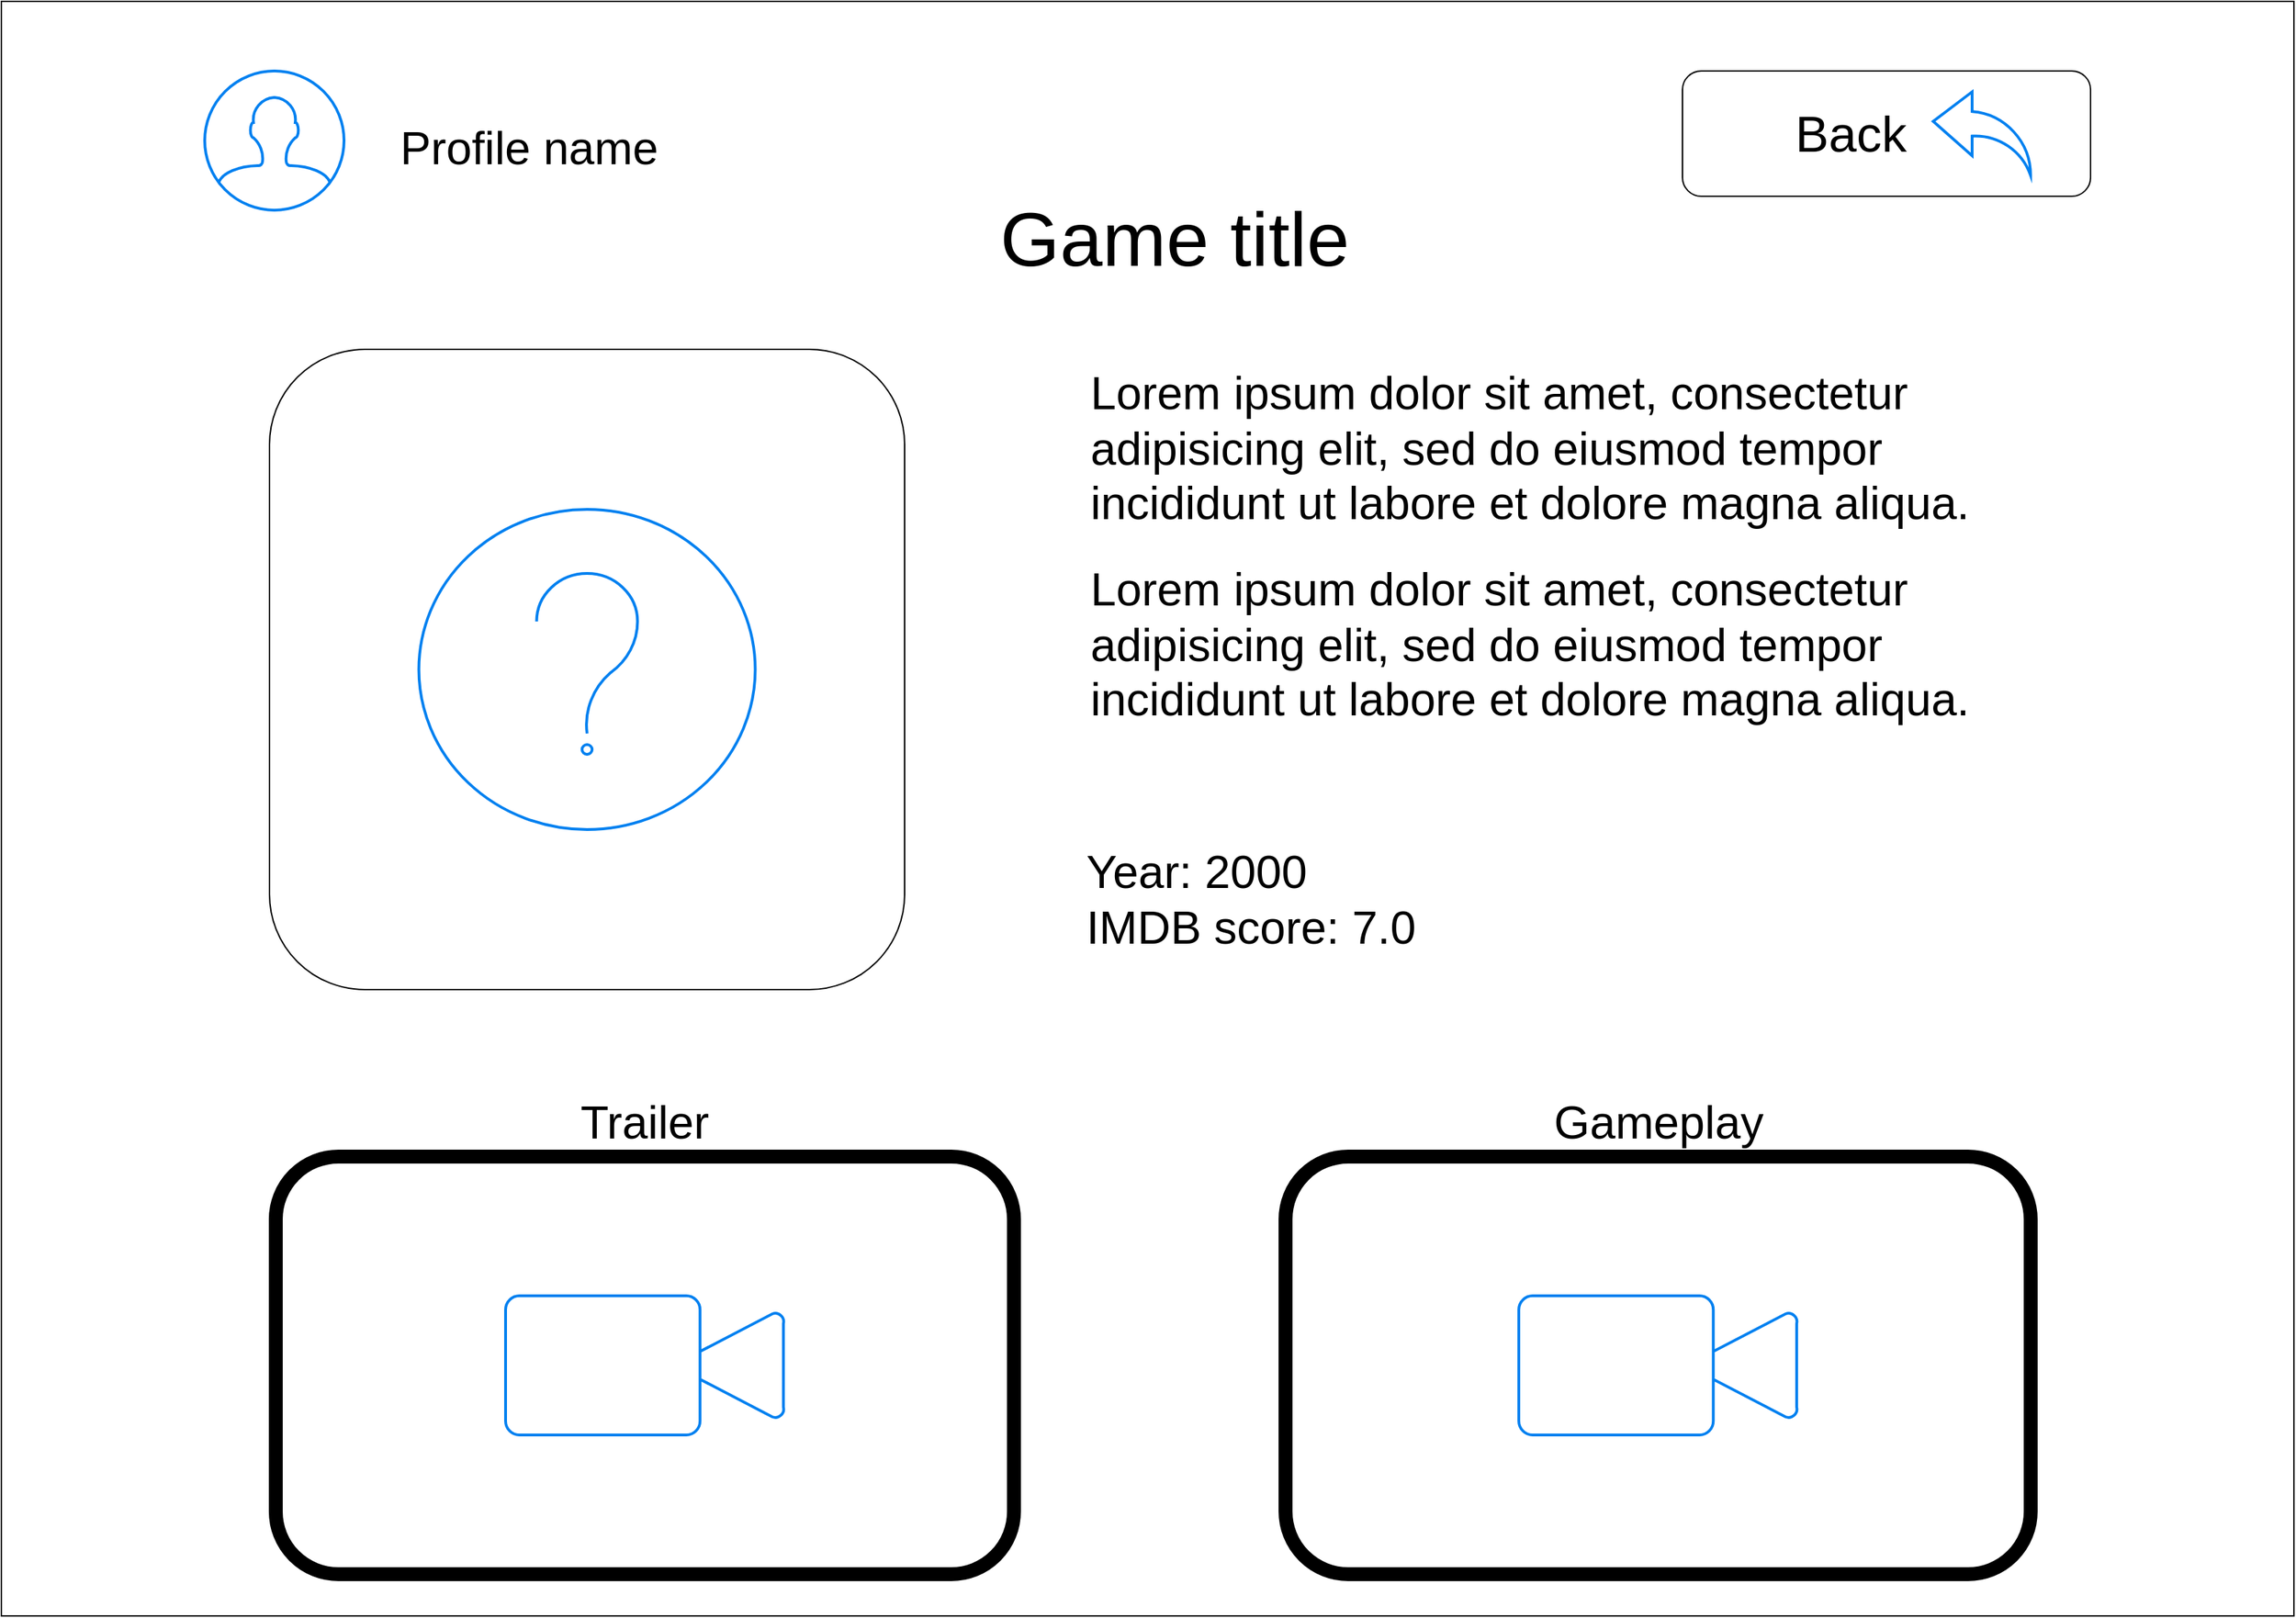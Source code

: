 <mxfile>
    <diagram id="aK2xaaVZTM_bUIb-IGDT" name="Page-1">
        <mxGraphModel dx="793" dy="1417" grid="1" gridSize="10" guides="1" tooltips="1" connect="1" arrows="1" fold="1" page="1" pageScale="1" pageWidth="1654" pageHeight="1169" math="0" shadow="0">
            <root>
                <mxCell id="0"/>
                <mxCell id="1" parent="0"/>
                <mxCell id="7" value="" style="rounded=0;whiteSpace=wrap;html=1;" vertex="1" parent="1">
                    <mxGeometry x="1658" width="1646" height="1160" as="geometry"/>
                </mxCell>
                <mxCell id="13" value="Back" style="rounded=1;whiteSpace=wrap;html=1;fontSize=36;align=center;spacingRight=51;" vertex="1" parent="1">
                    <mxGeometry x="2865" y="50" width="293" height="90" as="geometry"/>
                </mxCell>
                <mxCell id="14" value="Game title" style="text;html=1;strokeColor=none;fillColor=none;align=center;verticalAlign=middle;whiteSpace=wrap;rounded=0;fontSize=55;" vertex="1" parent="1">
                    <mxGeometry x="2208.5" y="90" width="583" height="160" as="geometry"/>
                </mxCell>
                <mxCell id="15" value="" style="html=1;verticalLabelPosition=bottom;align=center;labelBackgroundColor=#ffffff;verticalAlign=top;strokeWidth=2;strokeColor=#0080F0;shadow=0;dashed=0;shape=mxgraph.ios7.icons.user;" vertex="1" parent="1">
                    <mxGeometry x="1804" y="50" width="100" height="100" as="geometry"/>
                </mxCell>
                <mxCell id="16" value="Profile name" style="text;html=1;strokeColor=none;fillColor=none;align=center;verticalAlign=middle;whiteSpace=wrap;rounded=0;fontSize=33;" vertex="1" parent="1">
                    <mxGeometry x="1912" y="90" width="250" height="30" as="geometry"/>
                </mxCell>
                <mxCell id="17" value="" style="html=1;verticalLabelPosition=bottom;align=center;labelBackgroundColor=#ffffff;verticalAlign=top;strokeWidth=2;strokeColor=#0080F0;shadow=0;dashed=0;shape=mxgraph.ios7.icons.back;fontSize=55;" vertex="1" parent="1">
                    <mxGeometry x="3045" y="65" width="70" height="60" as="geometry"/>
                </mxCell>
                <mxCell id="19" value="" style="rounded=1;whiteSpace=wrap;html=1;" vertex="1" parent="1">
                    <mxGeometry x="1850.5" y="250" width="456" height="460" as="geometry"/>
                </mxCell>
                <mxCell id="20" value="&lt;h1 style=&quot;font-size: 33px&quot;&gt;&lt;span style=&quot;font-weight: normal&quot;&gt;Lorem ipsum dolor sit amet, consectetur adipisicing elit, sed do eiusmod tempor incididunt ut labore et dolore magna aliqua.&lt;/span&gt;&lt;br&gt;&lt;/h1&gt;&lt;div&gt;&lt;h1 style=&quot;font-size: 33px&quot;&gt;&lt;span style=&quot;font-weight: normal&quot;&gt;Lorem ipsum dolor sit amet, consectetur adipisicing elit, sed do eiusmod tempor incididunt ut labore et dolore magna aliqua.&lt;/span&gt;&lt;/h1&gt;&lt;/div&gt;" style="text;html=1;strokeColor=none;fillColor=none;spacing=5;spacingTop=-20;whiteSpace=wrap;overflow=hidden;rounded=0;strokeWidth=10;fontSize=33;" vertex="1" parent="1">
                    <mxGeometry x="2435" y="250" width="680" height="330" as="geometry"/>
                </mxCell>
                <mxCell id="21" value="Year: 2000&lt;br&gt;IMDB score: 7.0" style="text;html=1;strokeColor=none;fillColor=none;align=left;verticalAlign=middle;whiteSpace=wrap;rounded=0;fontSize=33;" vertex="1" parent="1">
                    <mxGeometry x="2435" y="570" width="635" height="150" as="geometry"/>
                </mxCell>
                <mxCell id="22" value="" style="rounded=1;whiteSpace=wrap;html=1;fontSize=33;strokeWidth=10;" vertex="1" parent="1">
                    <mxGeometry x="1855" y="830" width="530" height="300" as="geometry"/>
                </mxCell>
                <mxCell id="26" value="" style="rounded=1;whiteSpace=wrap;html=1;fontSize=33;strokeWidth=10;" vertex="1" parent="1">
                    <mxGeometry x="2580" y="830" width="535" height="300" as="geometry"/>
                </mxCell>
                <mxCell id="28" value="Trailer" style="text;html=1;strokeColor=none;fillColor=none;align=center;verticalAlign=middle;whiteSpace=wrap;rounded=0;fontSize=33;" vertex="1" parent="1">
                    <mxGeometry x="1935" y="790" width="370" height="30" as="geometry"/>
                </mxCell>
                <mxCell id="29" value="Gameplay" style="text;html=1;strokeColor=none;fillColor=none;align=center;verticalAlign=middle;whiteSpace=wrap;rounded=0;fontSize=33;" vertex="1" parent="1">
                    <mxGeometry x="2662.5" y="790" width="370" height="30" as="geometry"/>
                </mxCell>
                <mxCell id="30" value="" style="html=1;verticalLabelPosition=bottom;align=center;labelBackgroundColor=#ffffff;verticalAlign=top;strokeWidth=2;strokeColor=#0080F0;shadow=0;dashed=0;shape=mxgraph.ios7.icons.video_conversation;fontSize=33;" vertex="1" parent="1">
                    <mxGeometry x="2020" y="930" width="200" height="100" as="geometry"/>
                </mxCell>
                <mxCell id="31" value="" style="html=1;verticalLabelPosition=bottom;align=center;labelBackgroundColor=#ffffff;verticalAlign=top;strokeWidth=2;strokeColor=#0080F0;shadow=0;dashed=0;shape=mxgraph.ios7.icons.video_conversation;fontSize=33;" vertex="1" parent="1">
                    <mxGeometry x="2747.5" y="930" width="200" height="100" as="geometry"/>
                </mxCell>
                <mxCell id="32" value="" style="html=1;verticalLabelPosition=bottom;align=center;labelBackgroundColor=#ffffff;verticalAlign=top;strokeWidth=2;strokeColor=#0080F0;shadow=0;dashed=0;shape=mxgraph.ios7.icons.help;fontSize=33;" vertex="1" parent="1">
                    <mxGeometry x="1957.75" y="365" width="241.5" height="230" as="geometry"/>
                </mxCell>
            </root>
        </mxGraphModel>
    </diagram>
</mxfile>